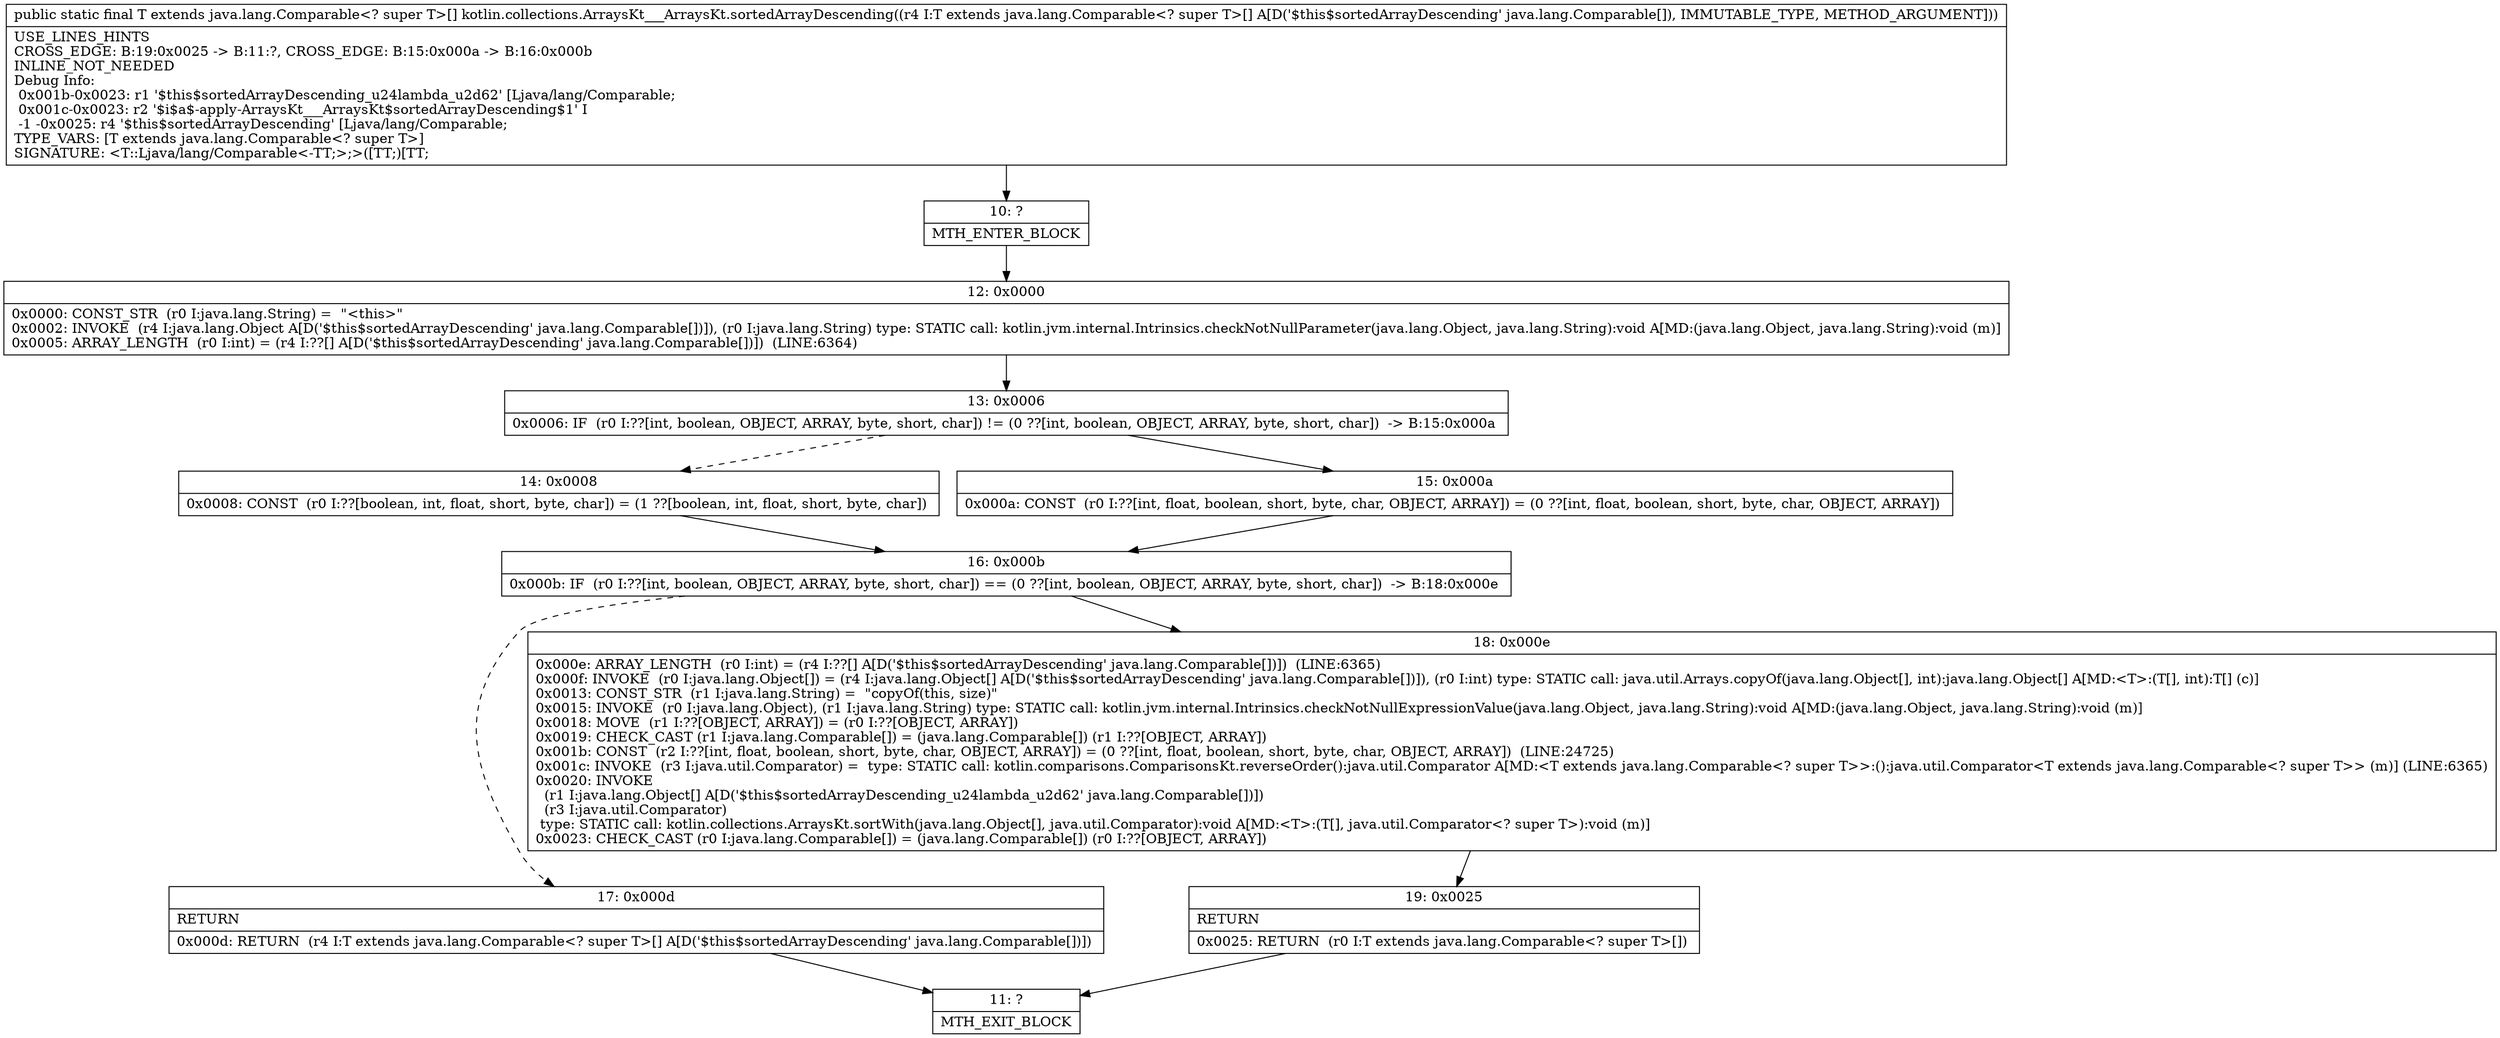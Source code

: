 digraph "CFG forkotlin.collections.ArraysKt___ArraysKt.sortedArrayDescending([Ljava\/lang\/Comparable;)[Ljava\/lang\/Comparable;" {
Node_10 [shape=record,label="{10\:\ ?|MTH_ENTER_BLOCK\l}"];
Node_12 [shape=record,label="{12\:\ 0x0000|0x0000: CONST_STR  (r0 I:java.lang.String) =  \"\<this\>\" \l0x0002: INVOKE  (r4 I:java.lang.Object A[D('$this$sortedArrayDescending' java.lang.Comparable[])]), (r0 I:java.lang.String) type: STATIC call: kotlin.jvm.internal.Intrinsics.checkNotNullParameter(java.lang.Object, java.lang.String):void A[MD:(java.lang.Object, java.lang.String):void (m)]\l0x0005: ARRAY_LENGTH  (r0 I:int) = (r4 I:??[] A[D('$this$sortedArrayDescending' java.lang.Comparable[])])  (LINE:6364)\l}"];
Node_13 [shape=record,label="{13\:\ 0x0006|0x0006: IF  (r0 I:??[int, boolean, OBJECT, ARRAY, byte, short, char]) != (0 ??[int, boolean, OBJECT, ARRAY, byte, short, char])  \-\> B:15:0x000a \l}"];
Node_14 [shape=record,label="{14\:\ 0x0008|0x0008: CONST  (r0 I:??[boolean, int, float, short, byte, char]) = (1 ??[boolean, int, float, short, byte, char]) \l}"];
Node_16 [shape=record,label="{16\:\ 0x000b|0x000b: IF  (r0 I:??[int, boolean, OBJECT, ARRAY, byte, short, char]) == (0 ??[int, boolean, OBJECT, ARRAY, byte, short, char])  \-\> B:18:0x000e \l}"];
Node_17 [shape=record,label="{17\:\ 0x000d|RETURN\l|0x000d: RETURN  (r4 I:T extends java.lang.Comparable\<? super T\>[] A[D('$this$sortedArrayDescending' java.lang.Comparable[])]) \l}"];
Node_11 [shape=record,label="{11\:\ ?|MTH_EXIT_BLOCK\l}"];
Node_18 [shape=record,label="{18\:\ 0x000e|0x000e: ARRAY_LENGTH  (r0 I:int) = (r4 I:??[] A[D('$this$sortedArrayDescending' java.lang.Comparable[])])  (LINE:6365)\l0x000f: INVOKE  (r0 I:java.lang.Object[]) = (r4 I:java.lang.Object[] A[D('$this$sortedArrayDescending' java.lang.Comparable[])]), (r0 I:int) type: STATIC call: java.util.Arrays.copyOf(java.lang.Object[], int):java.lang.Object[] A[MD:\<T\>:(T[], int):T[] (c)]\l0x0013: CONST_STR  (r1 I:java.lang.String) =  \"copyOf(this, size)\" \l0x0015: INVOKE  (r0 I:java.lang.Object), (r1 I:java.lang.String) type: STATIC call: kotlin.jvm.internal.Intrinsics.checkNotNullExpressionValue(java.lang.Object, java.lang.String):void A[MD:(java.lang.Object, java.lang.String):void (m)]\l0x0018: MOVE  (r1 I:??[OBJECT, ARRAY]) = (r0 I:??[OBJECT, ARRAY]) \l0x0019: CHECK_CAST (r1 I:java.lang.Comparable[]) = (java.lang.Comparable[]) (r1 I:??[OBJECT, ARRAY]) \l0x001b: CONST  (r2 I:??[int, float, boolean, short, byte, char, OBJECT, ARRAY]) = (0 ??[int, float, boolean, short, byte, char, OBJECT, ARRAY])  (LINE:24725)\l0x001c: INVOKE  (r3 I:java.util.Comparator) =  type: STATIC call: kotlin.comparisons.ComparisonsKt.reverseOrder():java.util.Comparator A[MD:\<T extends java.lang.Comparable\<? super T\>\>:():java.util.Comparator\<T extends java.lang.Comparable\<? super T\>\> (m)] (LINE:6365)\l0x0020: INVOKE  \l  (r1 I:java.lang.Object[] A[D('$this$sortedArrayDescending_u24lambda_u2d62' java.lang.Comparable[])])\l  (r3 I:java.util.Comparator)\l type: STATIC call: kotlin.collections.ArraysKt.sortWith(java.lang.Object[], java.util.Comparator):void A[MD:\<T\>:(T[], java.util.Comparator\<? super T\>):void (m)]\l0x0023: CHECK_CAST (r0 I:java.lang.Comparable[]) = (java.lang.Comparable[]) (r0 I:??[OBJECT, ARRAY]) \l}"];
Node_19 [shape=record,label="{19\:\ 0x0025|RETURN\l|0x0025: RETURN  (r0 I:T extends java.lang.Comparable\<? super T\>[]) \l}"];
Node_15 [shape=record,label="{15\:\ 0x000a|0x000a: CONST  (r0 I:??[int, float, boolean, short, byte, char, OBJECT, ARRAY]) = (0 ??[int, float, boolean, short, byte, char, OBJECT, ARRAY]) \l}"];
MethodNode[shape=record,label="{public static final T extends java.lang.Comparable\<? super T\>[] kotlin.collections.ArraysKt___ArraysKt.sortedArrayDescending((r4 I:T extends java.lang.Comparable\<? super T\>[] A[D('$this$sortedArrayDescending' java.lang.Comparable[]), IMMUTABLE_TYPE, METHOD_ARGUMENT]))  | USE_LINES_HINTS\lCROSS_EDGE: B:19:0x0025 \-\> B:11:?, CROSS_EDGE: B:15:0x000a \-\> B:16:0x000b\lINLINE_NOT_NEEDED\lDebug Info:\l  0x001b\-0x0023: r1 '$this$sortedArrayDescending_u24lambda_u2d62' [Ljava\/lang\/Comparable;\l  0x001c\-0x0023: r2 '$i$a$\-apply\-ArraysKt___ArraysKt$sortedArrayDescending$1' I\l  \-1 \-0x0025: r4 '$this$sortedArrayDescending' [Ljava\/lang\/Comparable;\lTYPE_VARS: [T extends java.lang.Comparable\<? super T\>]\lSIGNATURE: \<T::Ljava\/lang\/Comparable\<\-TT;\>;\>([TT;)[TT;\l}"];
MethodNode -> Node_10;Node_10 -> Node_12;
Node_12 -> Node_13;
Node_13 -> Node_14[style=dashed];
Node_13 -> Node_15;
Node_14 -> Node_16;
Node_16 -> Node_17[style=dashed];
Node_16 -> Node_18;
Node_17 -> Node_11;
Node_18 -> Node_19;
Node_19 -> Node_11;
Node_15 -> Node_16;
}

